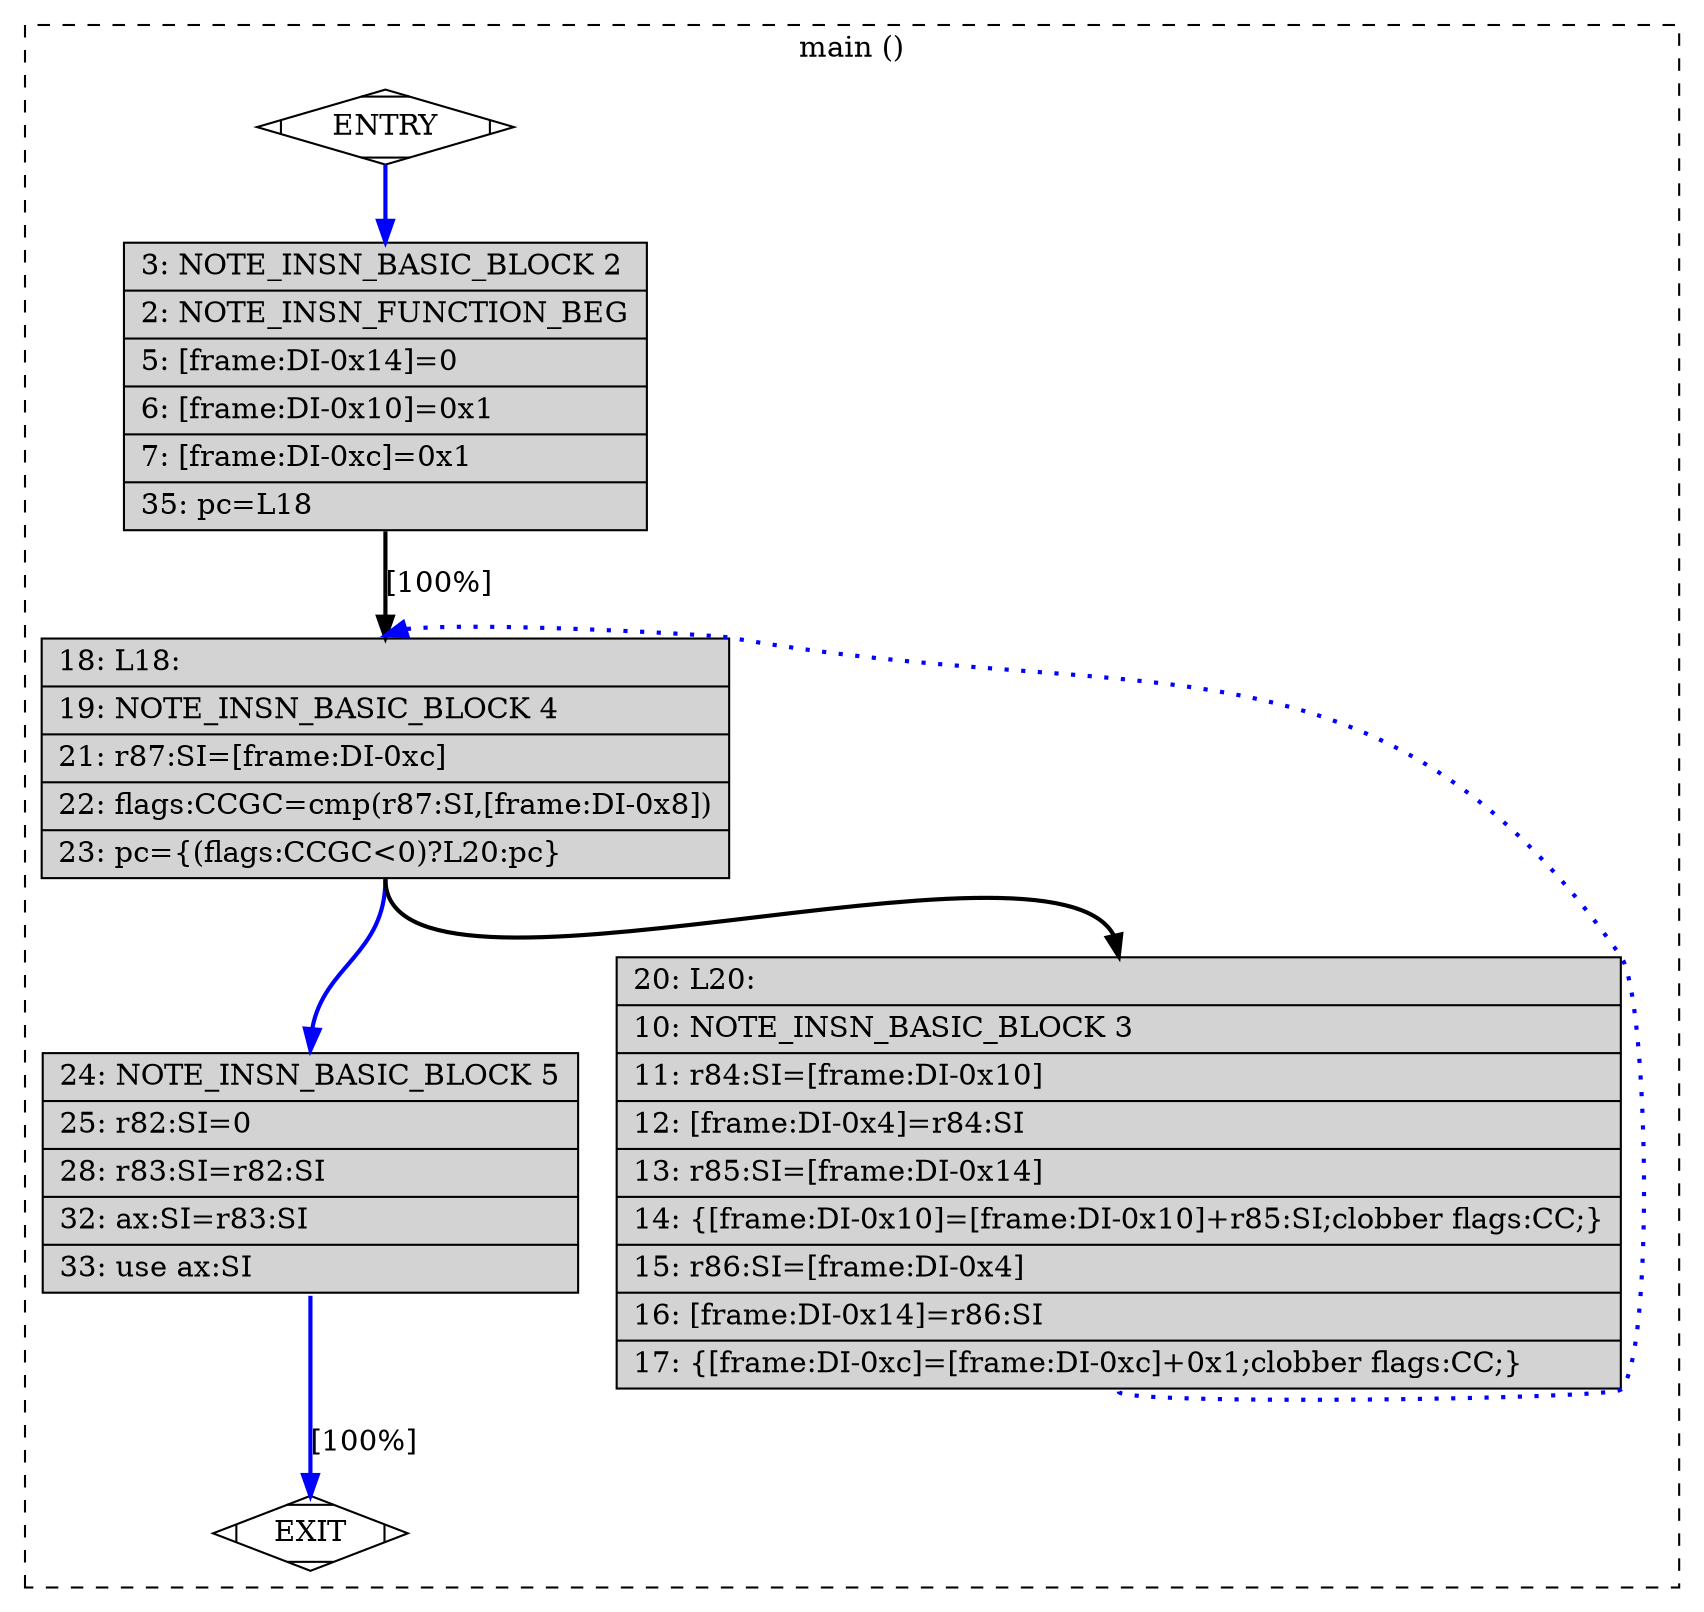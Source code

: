 digraph "a-main.cpp.284r.outof_cfglayout" {
overlap=false;
subgraph "cluster_main" {
	style="dashed";
	color="black";
	label="main ()";
	fn_0_basic_block_0 [shape=Mdiamond,style=filled,fillcolor=white,label="ENTRY"];

	fn_0_basic_block_2 [shape=record,style=filled,fillcolor=lightgrey,label="{\ \ \ \ 3:\ NOTE_INSN_BASIC_BLOCK\ 2\l\
|\ \ \ \ 2:\ NOTE_INSN_FUNCTION_BEG\l\
|\ \ \ \ 5:\ [frame:DI-0x14]=0\l\
|\ \ \ \ 6:\ [frame:DI-0x10]=0x1\l\
|\ \ \ \ 7:\ [frame:DI-0xc]=0x1\l\
|\ \ \ 35:\ pc=L18\l\
}"];

	fn_0_basic_block_4 [shape=record,style=filled,fillcolor=lightgrey,label="{\ \ \ 18:\ L18:\l\
|\ \ \ 19:\ NOTE_INSN_BASIC_BLOCK\ 4\l\
|\ \ \ 21:\ r87:SI=[frame:DI-0xc]\l\
|\ \ \ 22:\ flags:CCGC=cmp(r87:SI,[frame:DI-0x8])\l\
|\ \ \ 23:\ pc=\{(flags:CCGC\<0)?L20:pc\}\l\
}"];

	fn_0_basic_block_5 [shape=record,style=filled,fillcolor=lightgrey,label="{\ \ \ 24:\ NOTE_INSN_BASIC_BLOCK\ 5\l\
|\ \ \ 25:\ r82:SI=0\l\
|\ \ \ 28:\ r83:SI=r82:SI\l\
|\ \ \ 32:\ ax:SI=r83:SI\l\
|\ \ \ 33:\ use\ ax:SI\l\
}"];

	fn_0_basic_block_3 [shape=record,style=filled,fillcolor=lightgrey,label="{\ \ \ 20:\ L20:\l\
|\ \ \ 10:\ NOTE_INSN_BASIC_BLOCK\ 3\l\
|\ \ \ 11:\ r84:SI=[frame:DI-0x10]\l\
|\ \ \ 12:\ [frame:DI-0x4]=r84:SI\l\
|\ \ \ 13:\ r85:SI=[frame:DI-0x14]\l\
|\ \ \ 14:\ \{[frame:DI-0x10]=[frame:DI-0x10]+r85:SI;clobber\ flags:CC;\}\l\
|\ \ \ 15:\ r86:SI=[frame:DI-0x4]\l\
|\ \ \ 16:\ [frame:DI-0x14]=r86:SI\l\
|\ \ \ 17:\ \{[frame:DI-0xc]=[frame:DI-0xc]+0x1;clobber\ flags:CC;\}\l\
}"];

	fn_0_basic_block_1 [shape=Mdiamond,style=filled,fillcolor=white,label="EXIT"];

	fn_0_basic_block_0:s -> fn_0_basic_block_2:n [style="solid,bold",color=blue,weight=100,constraint=true];
	fn_0_basic_block_2:s -> fn_0_basic_block_4:n [style="solid,bold",color=black,weight=10,constraint=true,label="[100%]"];
	fn_0_basic_block_3:s -> fn_0_basic_block_4:n [style="dotted,bold",color=blue,weight=10,constraint=false];
	fn_0_basic_block_4:s -> fn_0_basic_block_3:n [style="solid,bold",color=black,weight=10,constraint=true];
	fn_0_basic_block_4:s -> fn_0_basic_block_5:n [style="solid,bold",color=blue,weight=100,constraint=true];
	fn_0_basic_block_5:s -> fn_0_basic_block_1:n [style="solid,bold",color=blue,weight=100,constraint=true,label="[100%]"];
	fn_0_basic_block_0:s -> fn_0_basic_block_1:n [style="invis",constraint=true];
}
}
